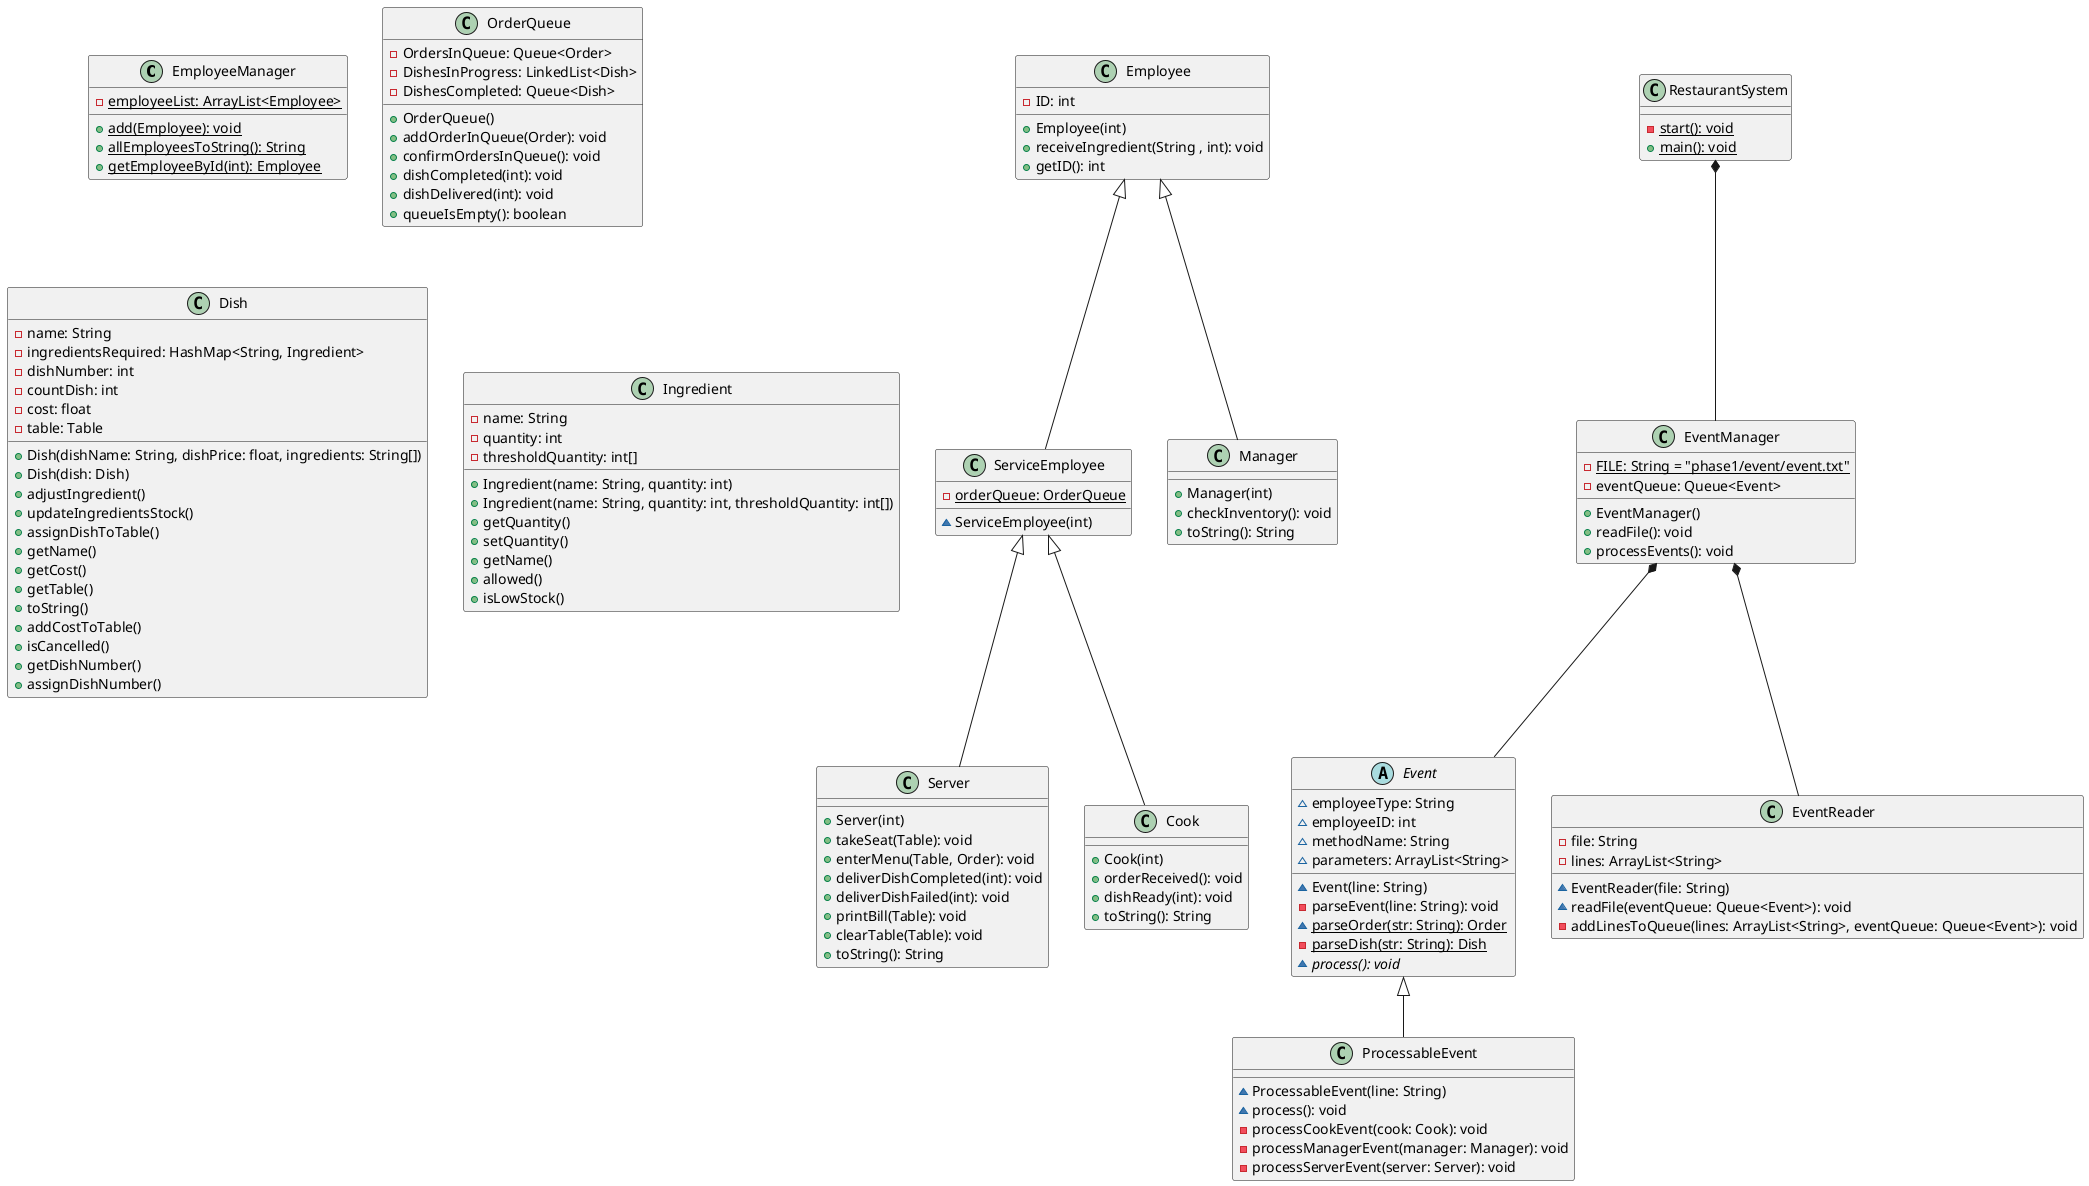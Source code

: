 @startuml
class EmployeeManager{
- {static} employeeList: ArrayList<Employee>
+ {static} add(Employee): void
+ {static} allEmployeesToString(): String
+ {static} getEmployeeById(int): Employee
}
class OrderQueue{
- OrdersInQueue: Queue<Order>
- DishesInProgress: LinkedList<Dish>
- DishesCompleted: Queue<Dish>
+ OrderQueue()
+ addOrderInQueue(Order): void
+ confirmOrdersInQueue(): void
+ dishCompleted(int): void
+ dishDelivered(int): void
+ queueIsEmpty(): boolean
}

class Employee{
- ID: int
+ Employee(int)
+ receiveIngredient(String , int): void
+ getID(): int
}
class ServiceEmployee {
- {static} orderQueue: OrderQueue
~ ServiceEmployee(int)
}
class Server{
+ Server(int)
+ takeSeat(Table): void
+ enterMenu(Table, Order): void
+ deliverDishCompleted(int): void
+ deliverDishFailed(int): void
+ printBill(Table): void
+ clearTable(Table): void
+ toString(): String
}
class Cook{
+ Cook(int)
+ orderReceived(): void
+ dishReady(int): void
+ toString(): String
}
class Manager{
+ Manager(int)
+ checkInventory(): void
+ toString(): String
}

Employee <|-- ServiceEmployee
ServiceEmployee <|-- Cook
ServiceEmployee <|-- Server
Employee <|-- Manager


abstract class Event{
~ employeeType: String
~ employeeID: int
~ methodName: String
~ parameters: ArrayList<String>
~ Event(line: String)
- parseEvent(line: String): void
~ {static} parseOrder(str: String): Order
- {static} parseDish(str: String): Dish
~ {abstract} process(): void
}

class EventManager{
- {static} FILE: String = "phase1/event/event.txt"
- eventQueue: Queue<Event>
+ EventManager()
+ readFile(): void
+ processEvents(): void
}

class ProcessableEvent{
~ ProcessableEvent(line: String)
~ process(): void
- processCookEvent(cook: Cook): void
- processManagerEvent(manager: Manager): void
- processServerEvent(server: Server): void
}

class EventReader{
- file: String
- lines: ArrayList<String>
~ EventReader(file: String)
~ readFile(eventQueue: Queue<Event>): void
- addLinesToQueue(lines: ArrayList<String>, eventQueue: Queue<Event>): void
}

Event <|-- ProcessableEvent
EventManager *-- EventReader
EventManager *-- Event


class Dish{
- name: String
- ingredientsRequired: HashMap<String, Ingredient>
- dishNumber: int
- countDish: int
- cost: float
- table: Table
+ Dish(dishName: String, dishPrice: float, ingredients: String[])
+ Dish(dish: Dish)
+ adjustIngredient()
+ updateIngredientsStock()
+ assignDishToTable()
+ getName()
+ getCost()
+ getTable()
+ toString()
+ addCostToTable()
+ isCancelled()
+ getDishNumber()
+ assignDishNumber()
}


class Ingredient{
- name: String
- quantity: int
- thresholdQuantity: int[]
+ Ingredient(name: String, quantity: int)
+ Ingredient(name: String, quantity: int, thresholdQuantity: int[])
+ getQuantity()
+ setQuantity()
+ getName()
+ allowed()
+ isLowStock()
}

class RestaurantSystem{
- {static} start(): void
+ {static} main(): void
}

RestaurantSystem *-- EventManager
@enduml